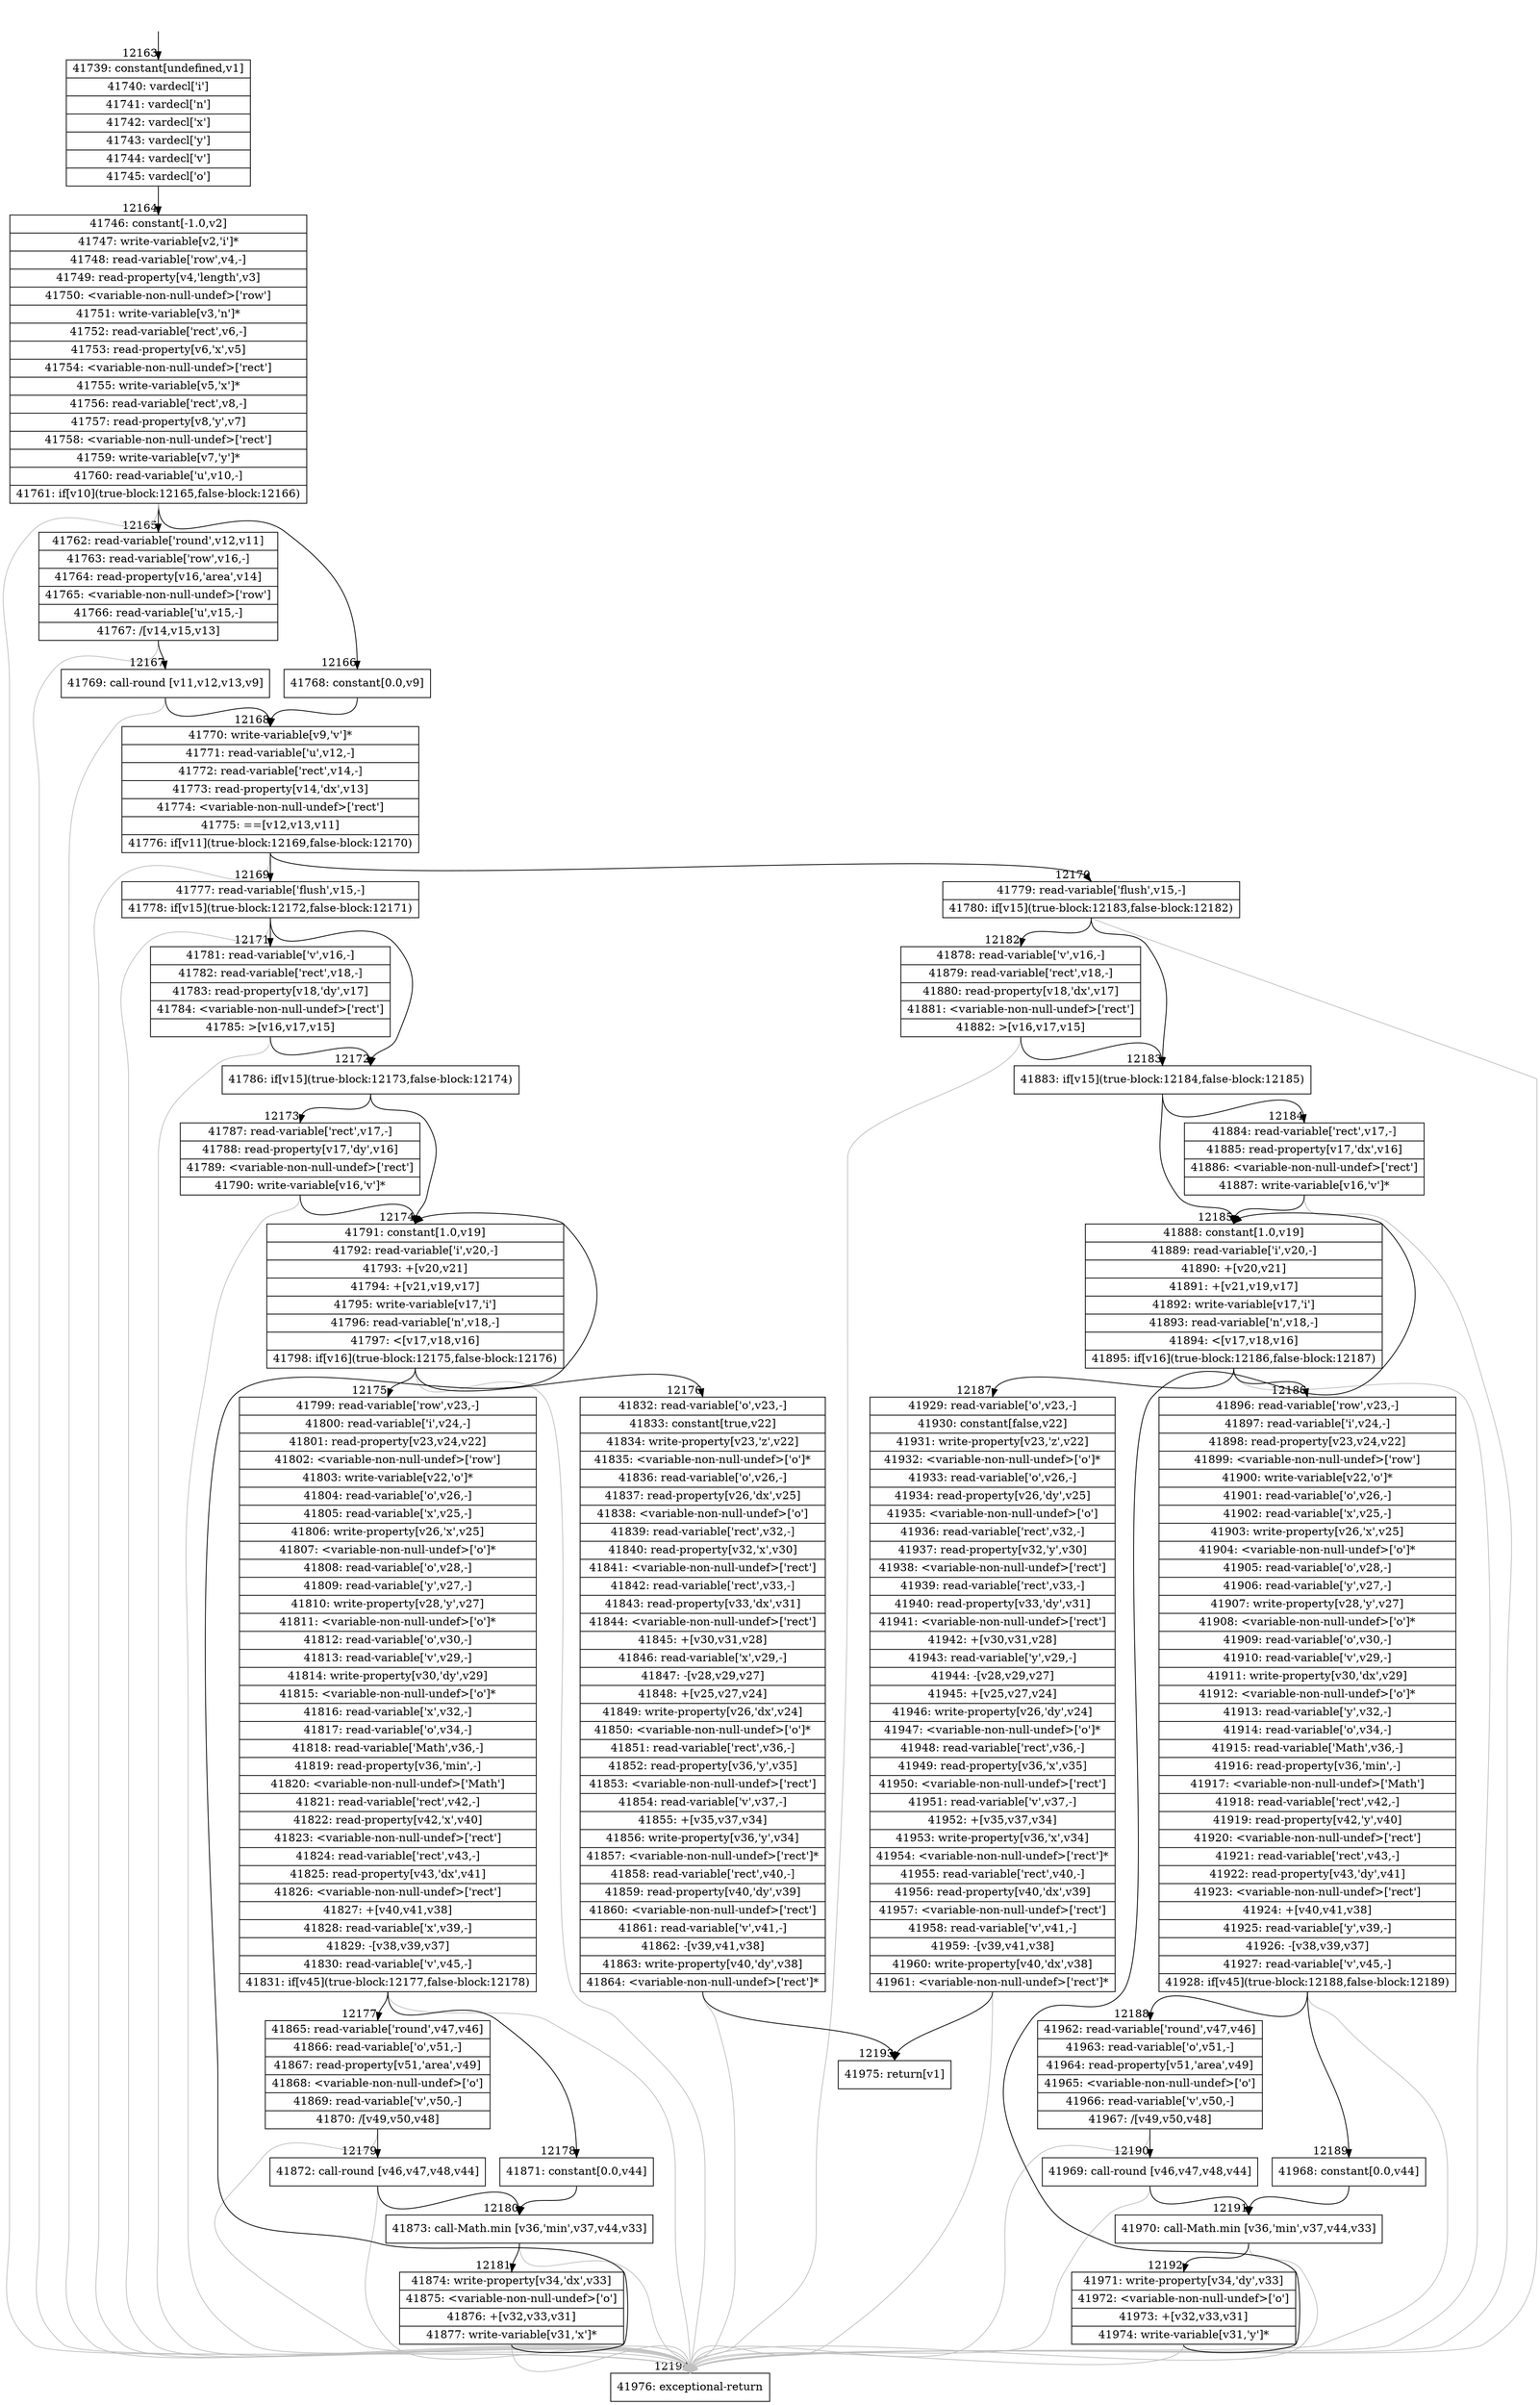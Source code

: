 digraph {
rankdir="TD"
BB_entry1120[shape=none,label=""];
BB_entry1120 -> BB12163 [tailport=s, headport=n, headlabel="    12163"]
BB12163 [shape=record label="{41739: constant[undefined,v1]|41740: vardecl['i']|41741: vardecl['n']|41742: vardecl['x']|41743: vardecl['y']|41744: vardecl['v']|41745: vardecl['o']}" ] 
BB12163 -> BB12164 [tailport=s, headport=n, headlabel="      12164"]
BB12164 [shape=record label="{41746: constant[-1.0,v2]|41747: write-variable[v2,'i']*|41748: read-variable['row',v4,-]|41749: read-property[v4,'length',v3]|41750: \<variable-non-null-undef\>['row']|41751: write-variable[v3,'n']*|41752: read-variable['rect',v6,-]|41753: read-property[v6,'x',v5]|41754: \<variable-non-null-undef\>['rect']|41755: write-variable[v5,'x']*|41756: read-variable['rect',v8,-]|41757: read-property[v8,'y',v7]|41758: \<variable-non-null-undef\>['rect']|41759: write-variable[v7,'y']*|41760: read-variable['u',v10,-]|41761: if[v10](true-block:12165,false-block:12166)}" ] 
BB12164 -> BB12165 [tailport=s, headport=n, headlabel="      12165"]
BB12164 -> BB12166 [tailport=s, headport=n, headlabel="      12166"]
BB12164 -> BB12194 [tailport=s, headport=n, color=gray, headlabel="      12194"]
BB12165 [shape=record label="{41762: read-variable['round',v12,v11]|41763: read-variable['row',v16,-]|41764: read-property[v16,'area',v14]|41765: \<variable-non-null-undef\>['row']|41766: read-variable['u',v15,-]|41767: /[v14,v15,v13]}" ] 
BB12165 -> BB12167 [tailport=s, headport=n, headlabel="      12167"]
BB12165 -> BB12194 [tailport=s, headport=n, color=gray]
BB12166 [shape=record label="{41768: constant[0.0,v9]}" ] 
BB12166 -> BB12168 [tailport=s, headport=n, headlabel="      12168"]
BB12167 [shape=record label="{41769: call-round [v11,v12,v13,v9]}" ] 
BB12167 -> BB12168 [tailport=s, headport=n]
BB12167 -> BB12194 [tailport=s, headport=n, color=gray]
BB12168 [shape=record label="{41770: write-variable[v9,'v']*|41771: read-variable['u',v12,-]|41772: read-variable['rect',v14,-]|41773: read-property[v14,'dx',v13]|41774: \<variable-non-null-undef\>['rect']|41775: ==[v12,v13,v11]|41776: if[v11](true-block:12169,false-block:12170)}" ] 
BB12168 -> BB12169 [tailport=s, headport=n, headlabel="      12169"]
BB12168 -> BB12170 [tailport=s, headport=n, headlabel="      12170"]
BB12168 -> BB12194 [tailport=s, headport=n, color=gray]
BB12169 [shape=record label="{41777: read-variable['flush',v15,-]|41778: if[v15](true-block:12172,false-block:12171)}" ] 
BB12169 -> BB12172 [tailport=s, headport=n, headlabel="      12172"]
BB12169 -> BB12171 [tailport=s, headport=n, headlabel="      12171"]
BB12169 -> BB12194 [tailport=s, headport=n, color=gray]
BB12170 [shape=record label="{41779: read-variable['flush',v15,-]|41780: if[v15](true-block:12183,false-block:12182)}" ] 
BB12170 -> BB12183 [tailport=s, headport=n, headlabel="      12183"]
BB12170 -> BB12182 [tailport=s, headport=n, headlabel="      12182"]
BB12170 -> BB12194 [tailport=s, headport=n, color=gray]
BB12171 [shape=record label="{41781: read-variable['v',v16,-]|41782: read-variable['rect',v18,-]|41783: read-property[v18,'dy',v17]|41784: \<variable-non-null-undef\>['rect']|41785: \>[v16,v17,v15]}" ] 
BB12171 -> BB12172 [tailport=s, headport=n]
BB12171 -> BB12194 [tailport=s, headport=n, color=gray]
BB12172 [shape=record label="{41786: if[v15](true-block:12173,false-block:12174)}" ] 
BB12172 -> BB12173 [tailport=s, headport=n, headlabel="      12173"]
BB12172 -> BB12174 [tailport=s, headport=n, headlabel="      12174"]
BB12173 [shape=record label="{41787: read-variable['rect',v17,-]|41788: read-property[v17,'dy',v16]|41789: \<variable-non-null-undef\>['rect']|41790: write-variable[v16,'v']*}" ] 
BB12173 -> BB12174 [tailport=s, headport=n]
BB12173 -> BB12194 [tailport=s, headport=n, color=gray]
BB12174 [shape=record label="{41791: constant[1.0,v19]|41792: read-variable['i',v20,-]|41793: +[v20,v21]|41794: +[v21,v19,v17]|41795: write-variable[v17,'i']|41796: read-variable['n',v18,-]|41797: \<[v17,v18,v16]|41798: if[v16](true-block:12175,false-block:12176)}" ] 
BB12174 -> BB12175 [tailport=s, headport=n, headlabel="      12175"]
BB12174 -> BB12176 [tailport=s, headport=n, headlabel="      12176"]
BB12174 -> BB12194 [tailport=s, headport=n, color=gray]
BB12175 [shape=record label="{41799: read-variable['row',v23,-]|41800: read-variable['i',v24,-]|41801: read-property[v23,v24,v22]|41802: \<variable-non-null-undef\>['row']|41803: write-variable[v22,'o']*|41804: read-variable['o',v26,-]|41805: read-variable['x',v25,-]|41806: write-property[v26,'x',v25]|41807: \<variable-non-null-undef\>['o']*|41808: read-variable['o',v28,-]|41809: read-variable['y',v27,-]|41810: write-property[v28,'y',v27]|41811: \<variable-non-null-undef\>['o']*|41812: read-variable['o',v30,-]|41813: read-variable['v',v29,-]|41814: write-property[v30,'dy',v29]|41815: \<variable-non-null-undef\>['o']*|41816: read-variable['x',v32,-]|41817: read-variable['o',v34,-]|41818: read-variable['Math',v36,-]|41819: read-property[v36,'min',-]|41820: \<variable-non-null-undef\>['Math']|41821: read-variable['rect',v42,-]|41822: read-property[v42,'x',v40]|41823: \<variable-non-null-undef\>['rect']|41824: read-variable['rect',v43,-]|41825: read-property[v43,'dx',v41]|41826: \<variable-non-null-undef\>['rect']|41827: +[v40,v41,v38]|41828: read-variable['x',v39,-]|41829: -[v38,v39,v37]|41830: read-variable['v',v45,-]|41831: if[v45](true-block:12177,false-block:12178)}" ] 
BB12175 -> BB12177 [tailport=s, headport=n, headlabel="      12177"]
BB12175 -> BB12178 [tailport=s, headport=n, headlabel="      12178"]
BB12175 -> BB12194 [tailport=s, headport=n, color=gray]
BB12176 [shape=record label="{41832: read-variable['o',v23,-]|41833: constant[true,v22]|41834: write-property[v23,'z',v22]|41835: \<variable-non-null-undef\>['o']*|41836: read-variable['o',v26,-]|41837: read-property[v26,'dx',v25]|41838: \<variable-non-null-undef\>['o']|41839: read-variable['rect',v32,-]|41840: read-property[v32,'x',v30]|41841: \<variable-non-null-undef\>['rect']|41842: read-variable['rect',v33,-]|41843: read-property[v33,'dx',v31]|41844: \<variable-non-null-undef\>['rect']|41845: +[v30,v31,v28]|41846: read-variable['x',v29,-]|41847: -[v28,v29,v27]|41848: +[v25,v27,v24]|41849: write-property[v26,'dx',v24]|41850: \<variable-non-null-undef\>['o']*|41851: read-variable['rect',v36,-]|41852: read-property[v36,'y',v35]|41853: \<variable-non-null-undef\>['rect']|41854: read-variable['v',v37,-]|41855: +[v35,v37,v34]|41856: write-property[v36,'y',v34]|41857: \<variable-non-null-undef\>['rect']*|41858: read-variable['rect',v40,-]|41859: read-property[v40,'dy',v39]|41860: \<variable-non-null-undef\>['rect']|41861: read-variable['v',v41,-]|41862: -[v39,v41,v38]|41863: write-property[v40,'dy',v38]|41864: \<variable-non-null-undef\>['rect']*}" ] 
BB12176 -> BB12193 [tailport=s, headport=n, headlabel="      12193"]
BB12176 -> BB12194 [tailport=s, headport=n, color=gray]
BB12177 [shape=record label="{41865: read-variable['round',v47,v46]|41866: read-variable['o',v51,-]|41867: read-property[v51,'area',v49]|41868: \<variable-non-null-undef\>['o']|41869: read-variable['v',v50,-]|41870: /[v49,v50,v48]}" ] 
BB12177 -> BB12179 [tailport=s, headport=n, headlabel="      12179"]
BB12177 -> BB12194 [tailport=s, headport=n, color=gray]
BB12178 [shape=record label="{41871: constant[0.0,v44]}" ] 
BB12178 -> BB12180 [tailport=s, headport=n, headlabel="      12180"]
BB12179 [shape=record label="{41872: call-round [v46,v47,v48,v44]}" ] 
BB12179 -> BB12180 [tailport=s, headport=n]
BB12179 -> BB12194 [tailport=s, headport=n, color=gray]
BB12180 [shape=record label="{41873: call-Math.min [v36,'min',v37,v44,v33]}" ] 
BB12180 -> BB12181 [tailport=s, headport=n, headlabel="      12181"]
BB12180 -> BB12194 [tailport=s, headport=n, color=gray]
BB12181 [shape=record label="{41874: write-property[v34,'dx',v33]|41875: \<variable-non-null-undef\>['o']|41876: +[v32,v33,v31]|41877: write-variable[v31,'x']*}" ] 
BB12181 -> BB12174 [tailport=s, headport=n]
BB12181 -> BB12194 [tailport=s, headport=n, color=gray]
BB12182 [shape=record label="{41878: read-variable['v',v16,-]|41879: read-variable['rect',v18,-]|41880: read-property[v18,'dx',v17]|41881: \<variable-non-null-undef\>['rect']|41882: \>[v16,v17,v15]}" ] 
BB12182 -> BB12183 [tailport=s, headport=n]
BB12182 -> BB12194 [tailport=s, headport=n, color=gray]
BB12183 [shape=record label="{41883: if[v15](true-block:12184,false-block:12185)}" ] 
BB12183 -> BB12184 [tailport=s, headport=n, headlabel="      12184"]
BB12183 -> BB12185 [tailport=s, headport=n, headlabel="      12185"]
BB12184 [shape=record label="{41884: read-variable['rect',v17,-]|41885: read-property[v17,'dx',v16]|41886: \<variable-non-null-undef\>['rect']|41887: write-variable[v16,'v']*}" ] 
BB12184 -> BB12185 [tailport=s, headport=n]
BB12184 -> BB12194 [tailport=s, headport=n, color=gray]
BB12185 [shape=record label="{41888: constant[1.0,v19]|41889: read-variable['i',v20,-]|41890: +[v20,v21]|41891: +[v21,v19,v17]|41892: write-variable[v17,'i']|41893: read-variable['n',v18,-]|41894: \<[v17,v18,v16]|41895: if[v16](true-block:12186,false-block:12187)}" ] 
BB12185 -> BB12186 [tailport=s, headport=n, headlabel="      12186"]
BB12185 -> BB12187 [tailport=s, headport=n, headlabel="      12187"]
BB12185 -> BB12194 [tailport=s, headport=n, color=gray]
BB12186 [shape=record label="{41896: read-variable['row',v23,-]|41897: read-variable['i',v24,-]|41898: read-property[v23,v24,v22]|41899: \<variable-non-null-undef\>['row']|41900: write-variable[v22,'o']*|41901: read-variable['o',v26,-]|41902: read-variable['x',v25,-]|41903: write-property[v26,'x',v25]|41904: \<variable-non-null-undef\>['o']*|41905: read-variable['o',v28,-]|41906: read-variable['y',v27,-]|41907: write-property[v28,'y',v27]|41908: \<variable-non-null-undef\>['o']*|41909: read-variable['o',v30,-]|41910: read-variable['v',v29,-]|41911: write-property[v30,'dx',v29]|41912: \<variable-non-null-undef\>['o']*|41913: read-variable['y',v32,-]|41914: read-variable['o',v34,-]|41915: read-variable['Math',v36,-]|41916: read-property[v36,'min',-]|41917: \<variable-non-null-undef\>['Math']|41918: read-variable['rect',v42,-]|41919: read-property[v42,'y',v40]|41920: \<variable-non-null-undef\>['rect']|41921: read-variable['rect',v43,-]|41922: read-property[v43,'dy',v41]|41923: \<variable-non-null-undef\>['rect']|41924: +[v40,v41,v38]|41925: read-variable['y',v39,-]|41926: -[v38,v39,v37]|41927: read-variable['v',v45,-]|41928: if[v45](true-block:12188,false-block:12189)}" ] 
BB12186 -> BB12188 [tailport=s, headport=n, headlabel="      12188"]
BB12186 -> BB12189 [tailport=s, headport=n, headlabel="      12189"]
BB12186 -> BB12194 [tailport=s, headport=n, color=gray]
BB12187 [shape=record label="{41929: read-variable['o',v23,-]|41930: constant[false,v22]|41931: write-property[v23,'z',v22]|41932: \<variable-non-null-undef\>['o']*|41933: read-variable['o',v26,-]|41934: read-property[v26,'dy',v25]|41935: \<variable-non-null-undef\>['o']|41936: read-variable['rect',v32,-]|41937: read-property[v32,'y',v30]|41938: \<variable-non-null-undef\>['rect']|41939: read-variable['rect',v33,-]|41940: read-property[v33,'dy',v31]|41941: \<variable-non-null-undef\>['rect']|41942: +[v30,v31,v28]|41943: read-variable['y',v29,-]|41944: -[v28,v29,v27]|41945: +[v25,v27,v24]|41946: write-property[v26,'dy',v24]|41947: \<variable-non-null-undef\>['o']*|41948: read-variable['rect',v36,-]|41949: read-property[v36,'x',v35]|41950: \<variable-non-null-undef\>['rect']|41951: read-variable['v',v37,-]|41952: +[v35,v37,v34]|41953: write-property[v36,'x',v34]|41954: \<variable-non-null-undef\>['rect']*|41955: read-variable['rect',v40,-]|41956: read-property[v40,'dx',v39]|41957: \<variable-non-null-undef\>['rect']|41958: read-variable['v',v41,-]|41959: -[v39,v41,v38]|41960: write-property[v40,'dx',v38]|41961: \<variable-non-null-undef\>['rect']*}" ] 
BB12187 -> BB12193 [tailport=s, headport=n]
BB12187 -> BB12194 [tailport=s, headport=n, color=gray]
BB12188 [shape=record label="{41962: read-variable['round',v47,v46]|41963: read-variable['o',v51,-]|41964: read-property[v51,'area',v49]|41965: \<variable-non-null-undef\>['o']|41966: read-variable['v',v50,-]|41967: /[v49,v50,v48]}" ] 
BB12188 -> BB12190 [tailport=s, headport=n, headlabel="      12190"]
BB12188 -> BB12194 [tailport=s, headport=n, color=gray]
BB12189 [shape=record label="{41968: constant[0.0,v44]}" ] 
BB12189 -> BB12191 [tailport=s, headport=n, headlabel="      12191"]
BB12190 [shape=record label="{41969: call-round [v46,v47,v48,v44]}" ] 
BB12190 -> BB12191 [tailport=s, headport=n]
BB12190 -> BB12194 [tailport=s, headport=n, color=gray]
BB12191 [shape=record label="{41970: call-Math.min [v36,'min',v37,v44,v33]}" ] 
BB12191 -> BB12192 [tailport=s, headport=n, headlabel="      12192"]
BB12191 -> BB12194 [tailport=s, headport=n, color=gray]
BB12192 [shape=record label="{41971: write-property[v34,'dy',v33]|41972: \<variable-non-null-undef\>['o']|41973: +[v32,v33,v31]|41974: write-variable[v31,'y']*}" ] 
BB12192 -> BB12185 [tailport=s, headport=n]
BB12192 -> BB12194 [tailport=s, headport=n, color=gray]
BB12193 [shape=record label="{41975: return[v1]}" ] 
BB12194 [shape=record label="{41976: exceptional-return}" ] 
//#$~ 7313
}
